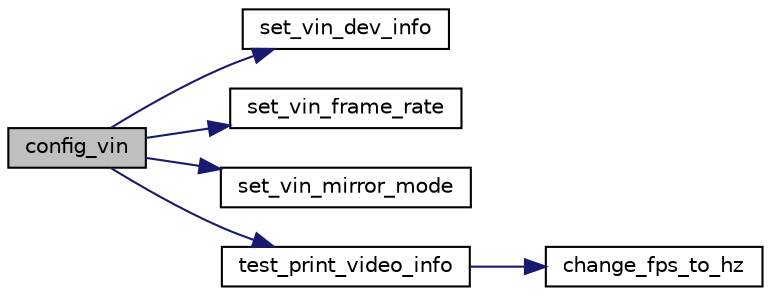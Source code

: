 digraph "config_vin"
{
 // INTERACTIVE_SVG=YES
 // LATEX_PDF_SIZE
  bgcolor="transparent";
  edge [fontname="Helvetica",fontsize="10",labelfontname="Helvetica",labelfontsize="10"];
  node [fontname="Helvetica",fontsize="10",shape=record];
  rankdir="LR";
  Node1 [label="config_vin",height=0.2,width=0.4,color="black", fillcolor="grey75", style="filled", fontcolor="black",tooltip=" "];
  Node1 -> Node2 [color="midnightblue",fontsize="10",style="solid",fontname="Helvetica"];
  Node2 [label="set_vin_dev_info",height=0.2,width=0.4,color="black",URL="$d4/daa/vin__init_8c.html#a5f1e74be3c1434ec49bfa23eba07ca30",tooltip=" "];
  Node1 -> Node3 [color="midnightblue",fontsize="10",style="solid",fontname="Helvetica"];
  Node3 [label="set_vin_frame_rate",height=0.2,width=0.4,color="black",URL="$d4/daa/vin__init_8c.html#a4a489b83ce8927f206a3d10925e547df",tooltip=" "];
  Node1 -> Node4 [color="midnightblue",fontsize="10",style="solid",fontname="Helvetica"];
  Node4 [label="set_vin_mirror_mode",height=0.2,width=0.4,color="black",URL="$d4/daa/vin__init_8c.html#a9287a612a332536481b2b5d5a551aedd",tooltip=" "];
  Node1 -> Node5 [color="midnightblue",fontsize="10",style="solid",fontname="Helvetica"];
  Node5 [label="test_print_video_info",height=0.2,width=0.4,color="black",URL="$d4/daa/vin__init_8c.html#a02f460511009d5f670730db8dfd585f7",tooltip=" "];
  Node5 -> Node6 [color="midnightblue",fontsize="10",style="solid",fontname="Helvetica"];
  Node6 [label="change_fps_to_hz",height=0.2,width=0.4,color="black",URL="$d4/daa/vin__init_8c.html#a682a6cf83fa03f28d5d665ce254f4a50",tooltip=" "];
}
